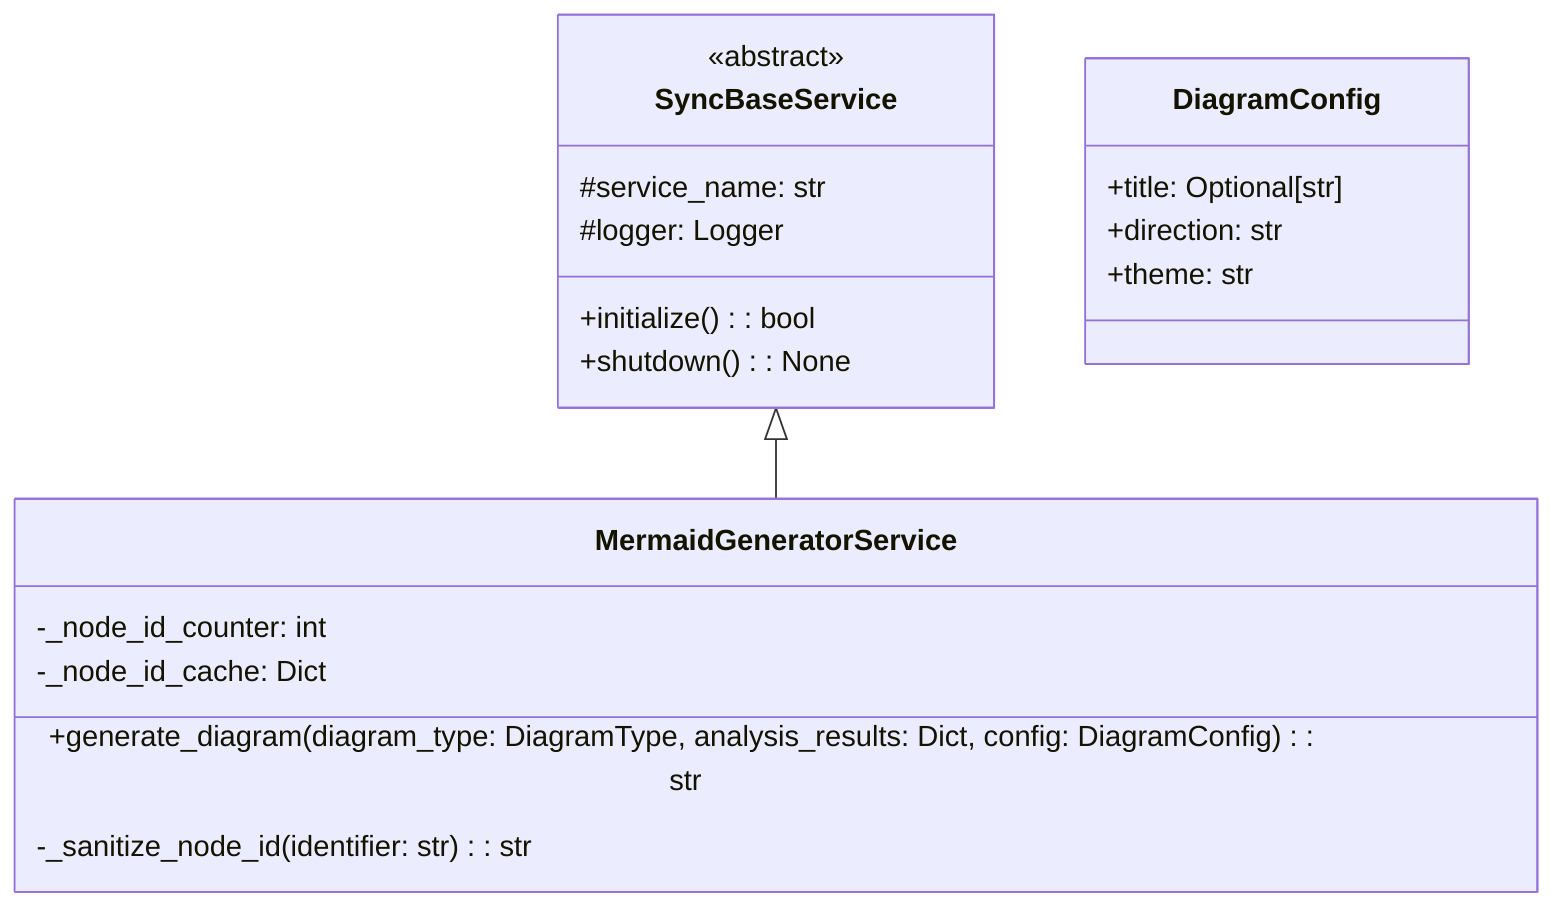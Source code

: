 %% Diagram Metadata
%% Generated: 2024-01-01 12:00:00
%% Source: example_analysis
%% Type: class_hierarchy
%% Statistics:
%%   lines: 25
%%   nodes: 4
%%   edges: 1

classDiagram
    %% Class Hierarchy

    class MermaidGeneratorService {
        -_node_id_counter: int
        -_node_id_cache: Dict
        +generate_diagram(diagram_type: DiagramType, analysis_results: Dict, config: DiagramConfig): str
        -_sanitize_node_id(identifier: str): str
    }

    class SyncBaseService {
        <<abstract>>
        #service_name: str
        #logger: Logger
        +initialize(): bool
        +shutdown(): None
    }

    class DiagramConfig {
        +title: Optional[str]
        +direction: str
        +theme: str
    }

    SyncBaseService <|-- MermaidGeneratorService